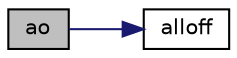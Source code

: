 digraph "ao"
{
  edge [fontname="Helvetica",fontsize="10",labelfontname="Helvetica",labelfontsize="10"];
  node [fontname="Helvetica",fontsize="10",shape=record];
  rankdir="LR";
  Node1 [label="ao",height=0.2,width=0.4,color="black", fillcolor="grey75", style="filled" fontcolor="black"];
  Node1 -> Node2 [color="midnightblue",fontsize="10",style="solid"];
  Node2 [label="alloff",height=0.2,width=0.4,color="black", fillcolor="white", style="filled",URL="$base_2lib__rwp_8c.html#ad6cb702751d048f67025d99608424796"];
}
